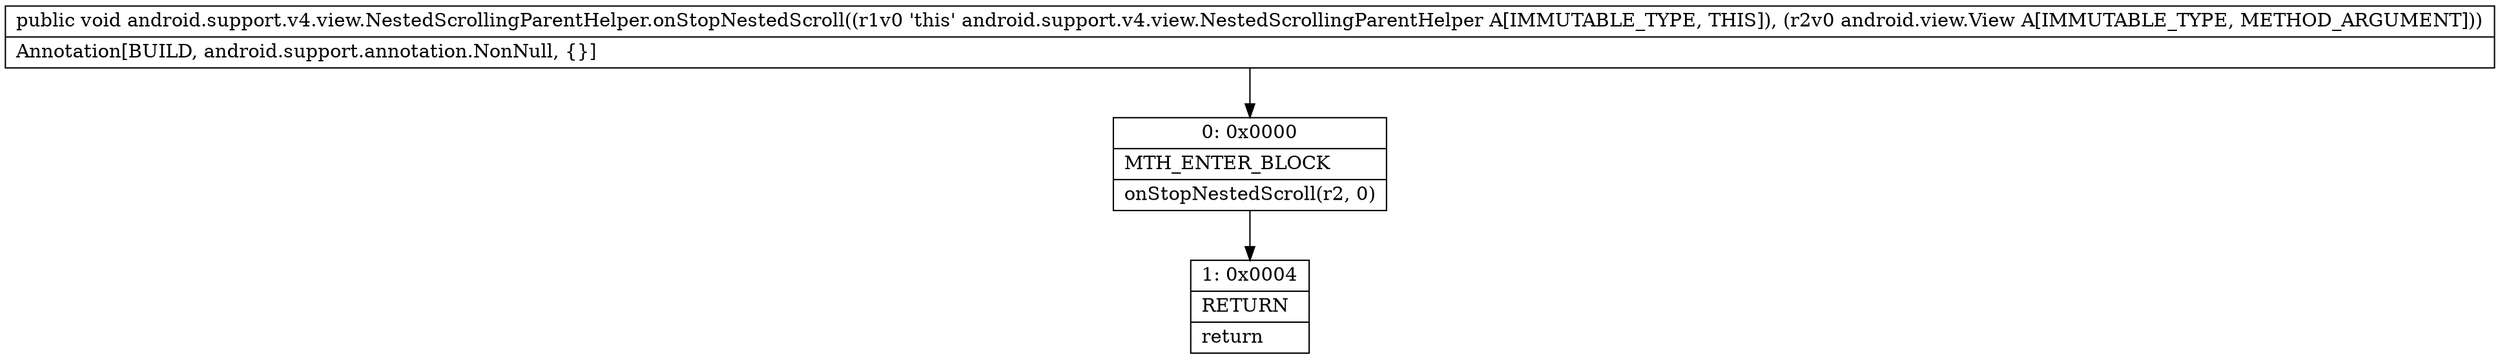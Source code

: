 digraph "CFG forandroid.support.v4.view.NestedScrollingParentHelper.onStopNestedScroll(Landroid\/view\/View;)V" {
Node_0 [shape=record,label="{0\:\ 0x0000|MTH_ENTER_BLOCK\l|onStopNestedScroll(r2, 0)\l}"];
Node_1 [shape=record,label="{1\:\ 0x0004|RETURN\l|return\l}"];
MethodNode[shape=record,label="{public void android.support.v4.view.NestedScrollingParentHelper.onStopNestedScroll((r1v0 'this' android.support.v4.view.NestedScrollingParentHelper A[IMMUTABLE_TYPE, THIS]), (r2v0 android.view.View A[IMMUTABLE_TYPE, METHOD_ARGUMENT]))  | Annotation[BUILD, android.support.annotation.NonNull, \{\}]\l}"];
MethodNode -> Node_0;
Node_0 -> Node_1;
}

